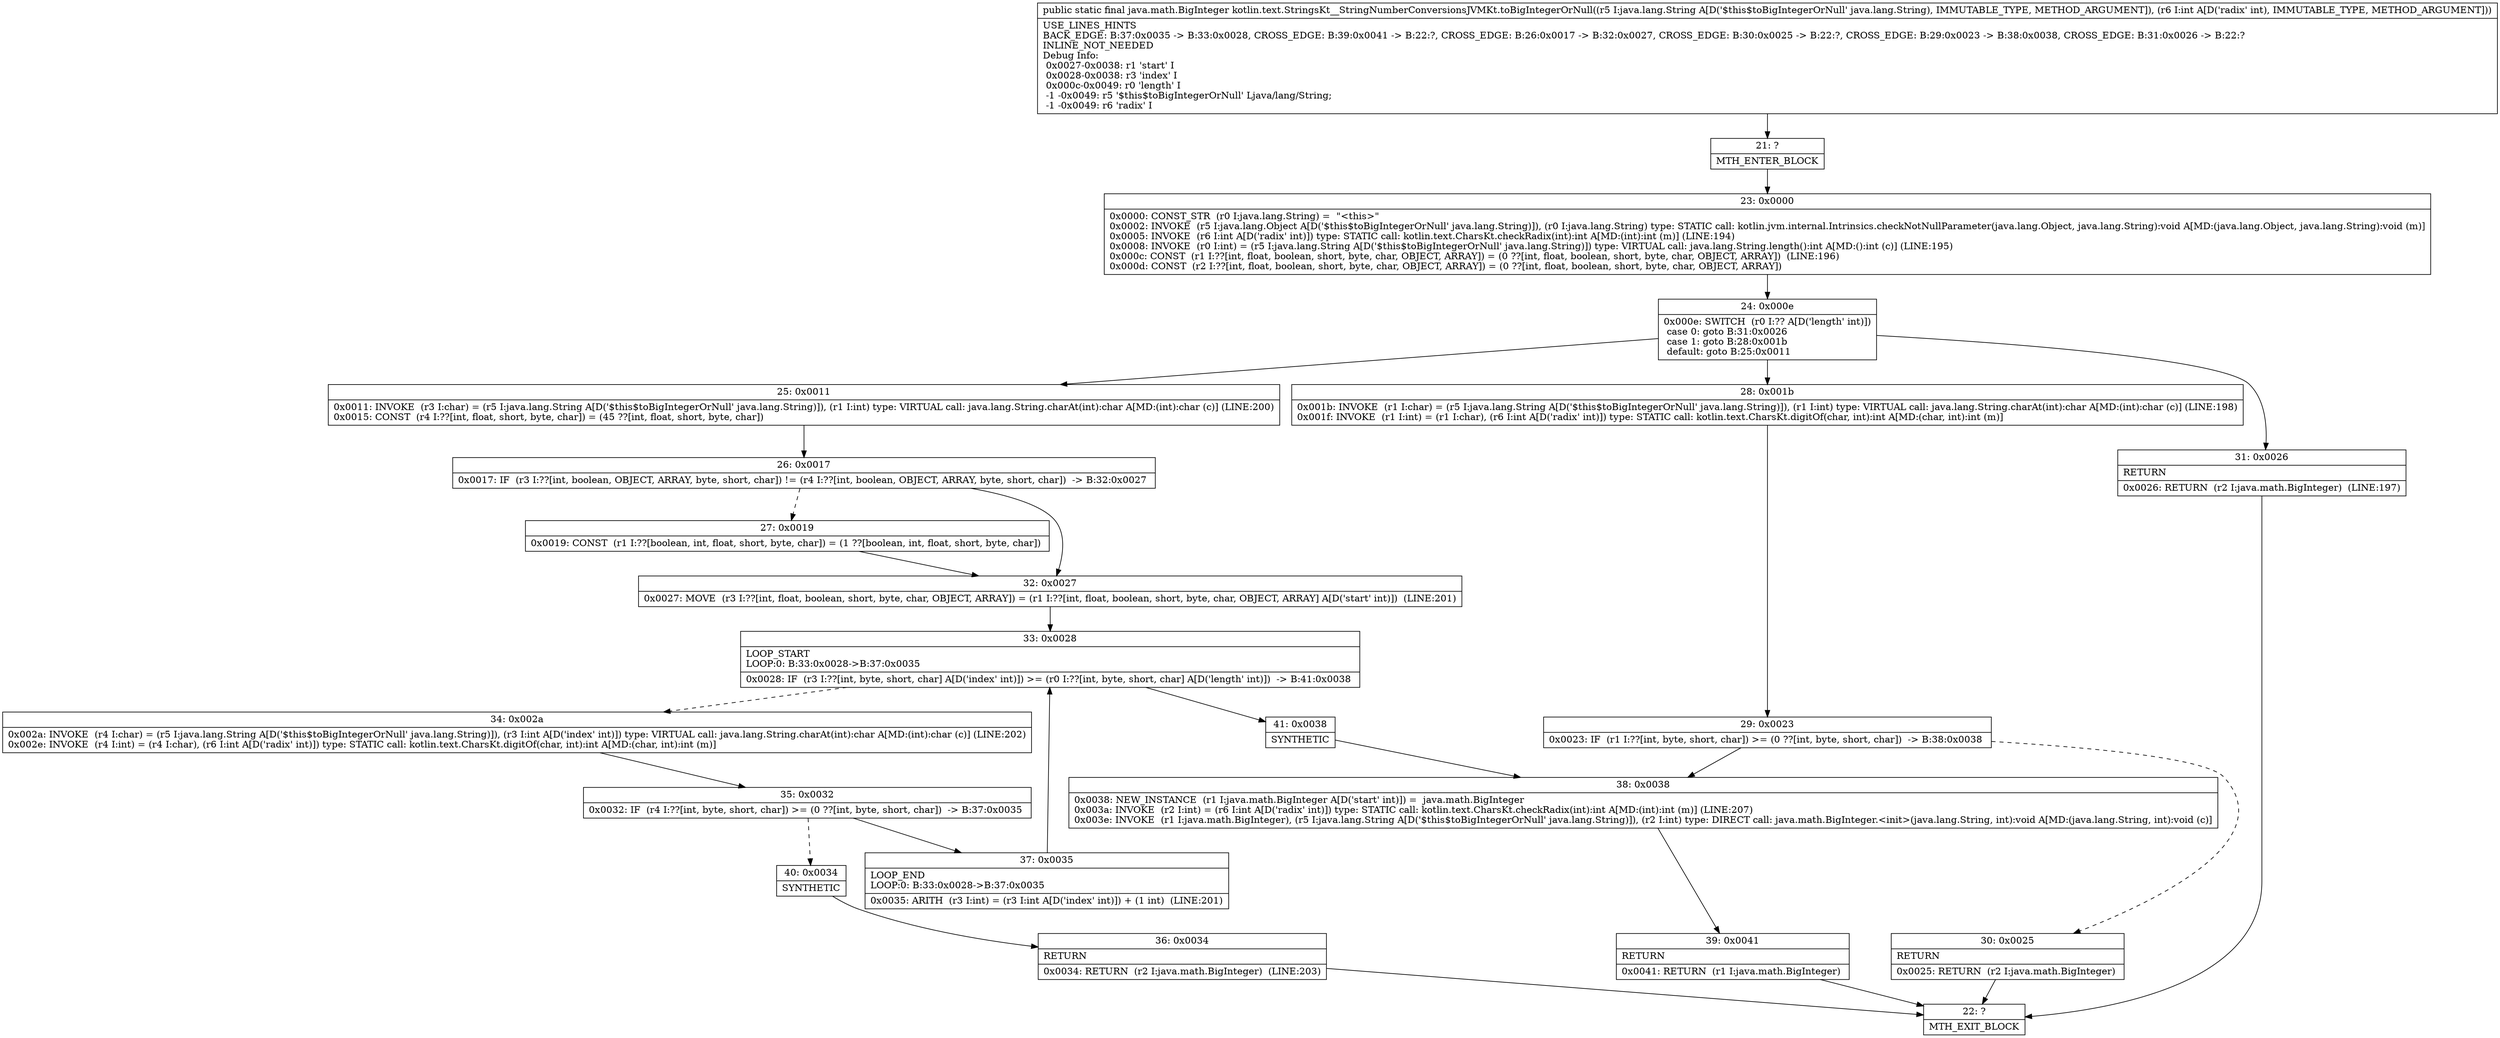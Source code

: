 digraph "CFG forkotlin.text.StringsKt__StringNumberConversionsJVMKt.toBigIntegerOrNull(Ljava\/lang\/String;I)Ljava\/math\/BigInteger;" {
Node_21 [shape=record,label="{21\:\ ?|MTH_ENTER_BLOCK\l}"];
Node_23 [shape=record,label="{23\:\ 0x0000|0x0000: CONST_STR  (r0 I:java.lang.String) =  \"\<this\>\" \l0x0002: INVOKE  (r5 I:java.lang.Object A[D('$this$toBigIntegerOrNull' java.lang.String)]), (r0 I:java.lang.String) type: STATIC call: kotlin.jvm.internal.Intrinsics.checkNotNullParameter(java.lang.Object, java.lang.String):void A[MD:(java.lang.Object, java.lang.String):void (m)]\l0x0005: INVOKE  (r6 I:int A[D('radix' int)]) type: STATIC call: kotlin.text.CharsKt.checkRadix(int):int A[MD:(int):int (m)] (LINE:194)\l0x0008: INVOKE  (r0 I:int) = (r5 I:java.lang.String A[D('$this$toBigIntegerOrNull' java.lang.String)]) type: VIRTUAL call: java.lang.String.length():int A[MD:():int (c)] (LINE:195)\l0x000c: CONST  (r1 I:??[int, float, boolean, short, byte, char, OBJECT, ARRAY]) = (0 ??[int, float, boolean, short, byte, char, OBJECT, ARRAY])  (LINE:196)\l0x000d: CONST  (r2 I:??[int, float, boolean, short, byte, char, OBJECT, ARRAY]) = (0 ??[int, float, boolean, short, byte, char, OBJECT, ARRAY]) \l}"];
Node_24 [shape=record,label="{24\:\ 0x000e|0x000e: SWITCH  (r0 I:?? A[D('length' int)])\l case 0: goto B:31:0x0026\l case 1: goto B:28:0x001b\l default: goto B:25:0x0011 \l}"];
Node_25 [shape=record,label="{25\:\ 0x0011|0x0011: INVOKE  (r3 I:char) = (r5 I:java.lang.String A[D('$this$toBigIntegerOrNull' java.lang.String)]), (r1 I:int) type: VIRTUAL call: java.lang.String.charAt(int):char A[MD:(int):char (c)] (LINE:200)\l0x0015: CONST  (r4 I:??[int, float, short, byte, char]) = (45 ??[int, float, short, byte, char]) \l}"];
Node_26 [shape=record,label="{26\:\ 0x0017|0x0017: IF  (r3 I:??[int, boolean, OBJECT, ARRAY, byte, short, char]) != (r4 I:??[int, boolean, OBJECT, ARRAY, byte, short, char])  \-\> B:32:0x0027 \l}"];
Node_27 [shape=record,label="{27\:\ 0x0019|0x0019: CONST  (r1 I:??[boolean, int, float, short, byte, char]) = (1 ??[boolean, int, float, short, byte, char]) \l}"];
Node_32 [shape=record,label="{32\:\ 0x0027|0x0027: MOVE  (r3 I:??[int, float, boolean, short, byte, char, OBJECT, ARRAY]) = (r1 I:??[int, float, boolean, short, byte, char, OBJECT, ARRAY] A[D('start' int)])  (LINE:201)\l}"];
Node_33 [shape=record,label="{33\:\ 0x0028|LOOP_START\lLOOP:0: B:33:0x0028\-\>B:37:0x0035\l|0x0028: IF  (r3 I:??[int, byte, short, char] A[D('index' int)]) \>= (r0 I:??[int, byte, short, char] A[D('length' int)])  \-\> B:41:0x0038 \l}"];
Node_34 [shape=record,label="{34\:\ 0x002a|0x002a: INVOKE  (r4 I:char) = (r5 I:java.lang.String A[D('$this$toBigIntegerOrNull' java.lang.String)]), (r3 I:int A[D('index' int)]) type: VIRTUAL call: java.lang.String.charAt(int):char A[MD:(int):char (c)] (LINE:202)\l0x002e: INVOKE  (r4 I:int) = (r4 I:char), (r6 I:int A[D('radix' int)]) type: STATIC call: kotlin.text.CharsKt.digitOf(char, int):int A[MD:(char, int):int (m)]\l}"];
Node_35 [shape=record,label="{35\:\ 0x0032|0x0032: IF  (r4 I:??[int, byte, short, char]) \>= (0 ??[int, byte, short, char])  \-\> B:37:0x0035 \l}"];
Node_37 [shape=record,label="{37\:\ 0x0035|LOOP_END\lLOOP:0: B:33:0x0028\-\>B:37:0x0035\l|0x0035: ARITH  (r3 I:int) = (r3 I:int A[D('index' int)]) + (1 int)  (LINE:201)\l}"];
Node_40 [shape=record,label="{40\:\ 0x0034|SYNTHETIC\l}"];
Node_36 [shape=record,label="{36\:\ 0x0034|RETURN\l|0x0034: RETURN  (r2 I:java.math.BigInteger)  (LINE:203)\l}"];
Node_22 [shape=record,label="{22\:\ ?|MTH_EXIT_BLOCK\l}"];
Node_41 [shape=record,label="{41\:\ 0x0038|SYNTHETIC\l}"];
Node_38 [shape=record,label="{38\:\ 0x0038|0x0038: NEW_INSTANCE  (r1 I:java.math.BigInteger A[D('start' int)]) =  java.math.BigInteger \l0x003a: INVOKE  (r2 I:int) = (r6 I:int A[D('radix' int)]) type: STATIC call: kotlin.text.CharsKt.checkRadix(int):int A[MD:(int):int (m)] (LINE:207)\l0x003e: INVOKE  (r1 I:java.math.BigInteger), (r5 I:java.lang.String A[D('$this$toBigIntegerOrNull' java.lang.String)]), (r2 I:int) type: DIRECT call: java.math.BigInteger.\<init\>(java.lang.String, int):void A[MD:(java.lang.String, int):void (c)]\l}"];
Node_39 [shape=record,label="{39\:\ 0x0041|RETURN\l|0x0041: RETURN  (r1 I:java.math.BigInteger) \l}"];
Node_28 [shape=record,label="{28\:\ 0x001b|0x001b: INVOKE  (r1 I:char) = (r5 I:java.lang.String A[D('$this$toBigIntegerOrNull' java.lang.String)]), (r1 I:int) type: VIRTUAL call: java.lang.String.charAt(int):char A[MD:(int):char (c)] (LINE:198)\l0x001f: INVOKE  (r1 I:int) = (r1 I:char), (r6 I:int A[D('radix' int)]) type: STATIC call: kotlin.text.CharsKt.digitOf(char, int):int A[MD:(char, int):int (m)]\l}"];
Node_29 [shape=record,label="{29\:\ 0x0023|0x0023: IF  (r1 I:??[int, byte, short, char]) \>= (0 ??[int, byte, short, char])  \-\> B:38:0x0038 \l}"];
Node_30 [shape=record,label="{30\:\ 0x0025|RETURN\l|0x0025: RETURN  (r2 I:java.math.BigInteger) \l}"];
Node_31 [shape=record,label="{31\:\ 0x0026|RETURN\l|0x0026: RETURN  (r2 I:java.math.BigInteger)  (LINE:197)\l}"];
MethodNode[shape=record,label="{public static final java.math.BigInteger kotlin.text.StringsKt__StringNumberConversionsJVMKt.toBigIntegerOrNull((r5 I:java.lang.String A[D('$this$toBigIntegerOrNull' java.lang.String), IMMUTABLE_TYPE, METHOD_ARGUMENT]), (r6 I:int A[D('radix' int), IMMUTABLE_TYPE, METHOD_ARGUMENT]))  | USE_LINES_HINTS\lBACK_EDGE: B:37:0x0035 \-\> B:33:0x0028, CROSS_EDGE: B:39:0x0041 \-\> B:22:?, CROSS_EDGE: B:26:0x0017 \-\> B:32:0x0027, CROSS_EDGE: B:30:0x0025 \-\> B:22:?, CROSS_EDGE: B:29:0x0023 \-\> B:38:0x0038, CROSS_EDGE: B:31:0x0026 \-\> B:22:?\lINLINE_NOT_NEEDED\lDebug Info:\l  0x0027\-0x0038: r1 'start' I\l  0x0028\-0x0038: r3 'index' I\l  0x000c\-0x0049: r0 'length' I\l  \-1 \-0x0049: r5 '$this$toBigIntegerOrNull' Ljava\/lang\/String;\l  \-1 \-0x0049: r6 'radix' I\l}"];
MethodNode -> Node_21;Node_21 -> Node_23;
Node_23 -> Node_24;
Node_24 -> Node_25;
Node_24 -> Node_28;
Node_24 -> Node_31;
Node_25 -> Node_26;
Node_26 -> Node_27[style=dashed];
Node_26 -> Node_32;
Node_27 -> Node_32;
Node_32 -> Node_33;
Node_33 -> Node_34[style=dashed];
Node_33 -> Node_41;
Node_34 -> Node_35;
Node_35 -> Node_37;
Node_35 -> Node_40[style=dashed];
Node_37 -> Node_33;
Node_40 -> Node_36;
Node_36 -> Node_22;
Node_41 -> Node_38;
Node_38 -> Node_39;
Node_39 -> Node_22;
Node_28 -> Node_29;
Node_29 -> Node_30[style=dashed];
Node_29 -> Node_38;
Node_30 -> Node_22;
Node_31 -> Node_22;
}

